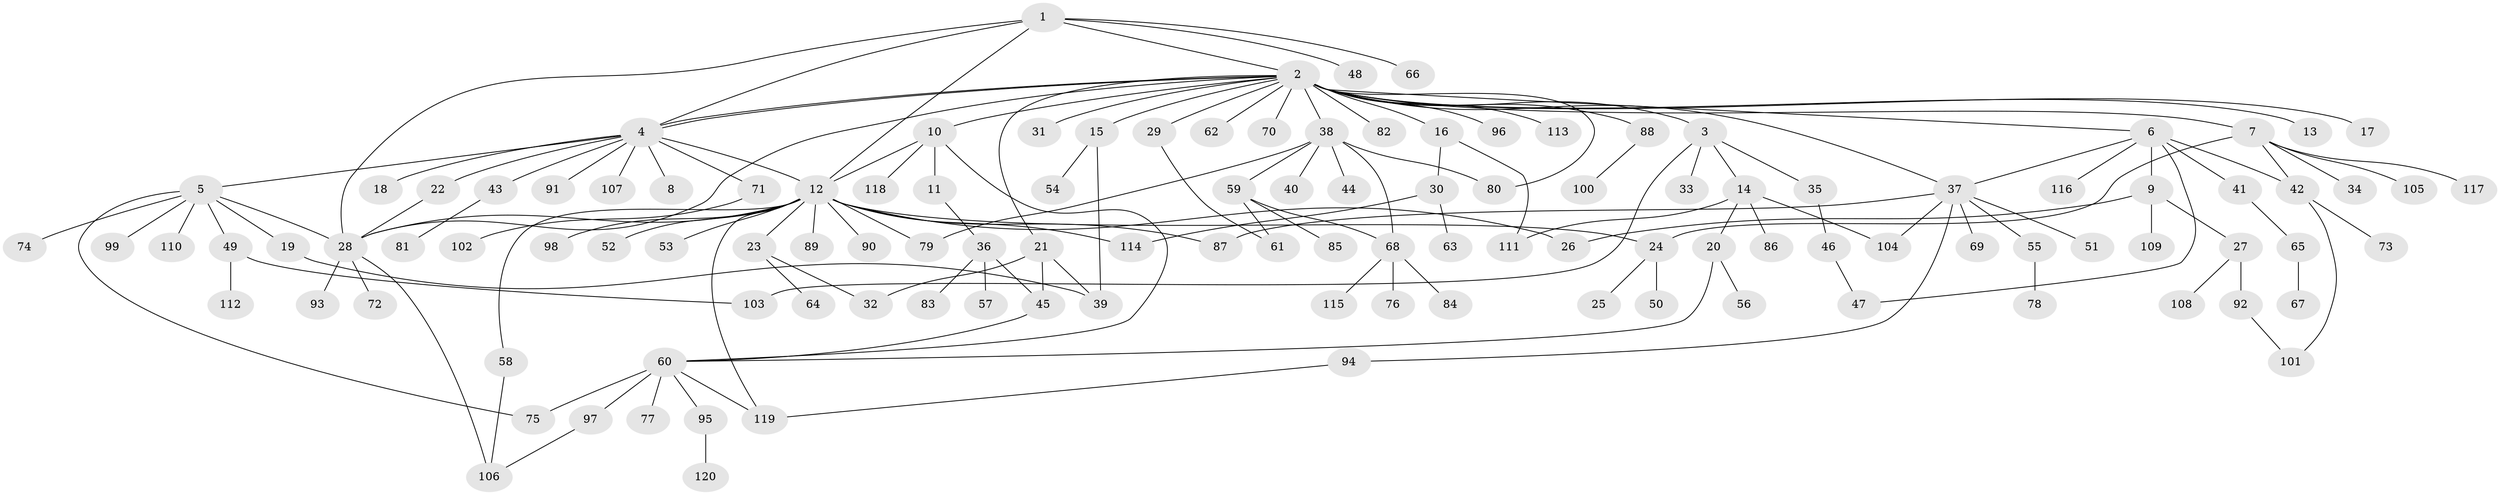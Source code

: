 // Generated by graph-tools (version 1.1) at 2025/48/03/09/25 04:48:36]
// undirected, 120 vertices, 153 edges
graph export_dot {
graph [start="1"]
  node [color=gray90,style=filled];
  1;
  2;
  3;
  4;
  5;
  6;
  7;
  8;
  9;
  10;
  11;
  12;
  13;
  14;
  15;
  16;
  17;
  18;
  19;
  20;
  21;
  22;
  23;
  24;
  25;
  26;
  27;
  28;
  29;
  30;
  31;
  32;
  33;
  34;
  35;
  36;
  37;
  38;
  39;
  40;
  41;
  42;
  43;
  44;
  45;
  46;
  47;
  48;
  49;
  50;
  51;
  52;
  53;
  54;
  55;
  56;
  57;
  58;
  59;
  60;
  61;
  62;
  63;
  64;
  65;
  66;
  67;
  68;
  69;
  70;
  71;
  72;
  73;
  74;
  75;
  76;
  77;
  78;
  79;
  80;
  81;
  82;
  83;
  84;
  85;
  86;
  87;
  88;
  89;
  90;
  91;
  92;
  93;
  94;
  95;
  96;
  97;
  98;
  99;
  100;
  101;
  102;
  103;
  104;
  105;
  106;
  107;
  108;
  109;
  110;
  111;
  112;
  113;
  114;
  115;
  116;
  117;
  118;
  119;
  120;
  1 -- 2;
  1 -- 4;
  1 -- 12;
  1 -- 28;
  1 -- 48;
  1 -- 66;
  2 -- 3;
  2 -- 4;
  2 -- 4;
  2 -- 6;
  2 -- 7;
  2 -- 10;
  2 -- 13;
  2 -- 15;
  2 -- 16;
  2 -- 17;
  2 -- 21;
  2 -- 28;
  2 -- 29;
  2 -- 31;
  2 -- 37;
  2 -- 38;
  2 -- 62;
  2 -- 70;
  2 -- 80;
  2 -- 82;
  2 -- 88;
  2 -- 96;
  2 -- 113;
  3 -- 14;
  3 -- 33;
  3 -- 35;
  3 -- 103;
  4 -- 5;
  4 -- 8;
  4 -- 12;
  4 -- 18;
  4 -- 22;
  4 -- 43;
  4 -- 71;
  4 -- 91;
  4 -- 107;
  5 -- 19;
  5 -- 28;
  5 -- 49;
  5 -- 74;
  5 -- 75;
  5 -- 99;
  5 -- 110;
  6 -- 9;
  6 -- 37;
  6 -- 41;
  6 -- 42;
  6 -- 47;
  6 -- 116;
  7 -- 24;
  7 -- 34;
  7 -- 42;
  7 -- 105;
  7 -- 117;
  9 -- 26;
  9 -- 27;
  9 -- 109;
  10 -- 11;
  10 -- 12;
  10 -- 60;
  10 -- 118;
  11 -- 36;
  12 -- 23;
  12 -- 24;
  12 -- 26;
  12 -- 28;
  12 -- 52;
  12 -- 53;
  12 -- 58;
  12 -- 79;
  12 -- 87;
  12 -- 89;
  12 -- 90;
  12 -- 98;
  12 -- 114;
  12 -- 119;
  14 -- 20;
  14 -- 86;
  14 -- 104;
  14 -- 111;
  15 -- 39;
  15 -- 54;
  16 -- 30;
  16 -- 111;
  19 -- 39;
  20 -- 56;
  20 -- 60;
  21 -- 32;
  21 -- 39;
  21 -- 45;
  22 -- 28;
  23 -- 32;
  23 -- 64;
  24 -- 25;
  24 -- 50;
  27 -- 92;
  27 -- 108;
  28 -- 72;
  28 -- 93;
  28 -- 106;
  29 -- 61;
  30 -- 63;
  30 -- 114;
  35 -- 46;
  36 -- 45;
  36 -- 57;
  36 -- 83;
  37 -- 51;
  37 -- 55;
  37 -- 69;
  37 -- 87;
  37 -- 94;
  37 -- 104;
  38 -- 40;
  38 -- 44;
  38 -- 59;
  38 -- 68;
  38 -- 79;
  38 -- 80;
  41 -- 65;
  42 -- 73;
  42 -- 101;
  43 -- 81;
  45 -- 60;
  46 -- 47;
  49 -- 103;
  49 -- 112;
  55 -- 78;
  58 -- 106;
  59 -- 61;
  59 -- 68;
  59 -- 85;
  60 -- 75;
  60 -- 77;
  60 -- 95;
  60 -- 97;
  60 -- 119;
  65 -- 67;
  68 -- 76;
  68 -- 84;
  68 -- 115;
  71 -- 102;
  88 -- 100;
  92 -- 101;
  94 -- 119;
  95 -- 120;
  97 -- 106;
}
